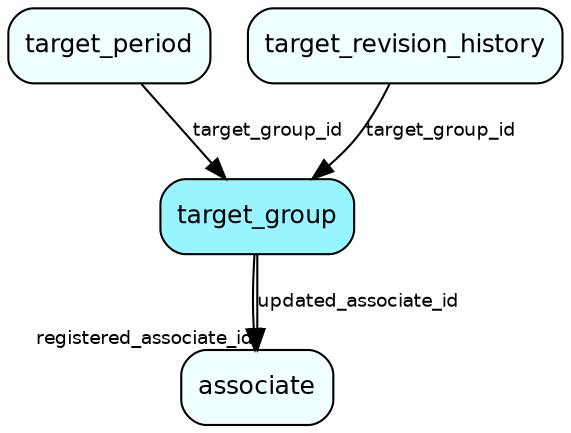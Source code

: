 digraph target_group  {
node [shape = box style="rounded, filled" fontname = "Helvetica" fontsize = "12" ]
edge [fontname = "Helvetica" fontsize = "9"]

target_group[fillcolor = "cadetblue1"]
associate[fillcolor = "azure1"]
target_period[fillcolor = "azure1"]
target_revision_history[fillcolor = "azure1"]
target_group -> associate [headlabel = "registered_associate_id"]
target_group -> associate [label = "updated_associate_id"]
target_period -> target_group [label = "target_group_id"]
target_revision_history -> target_group [label = "target_group_id"]
}

